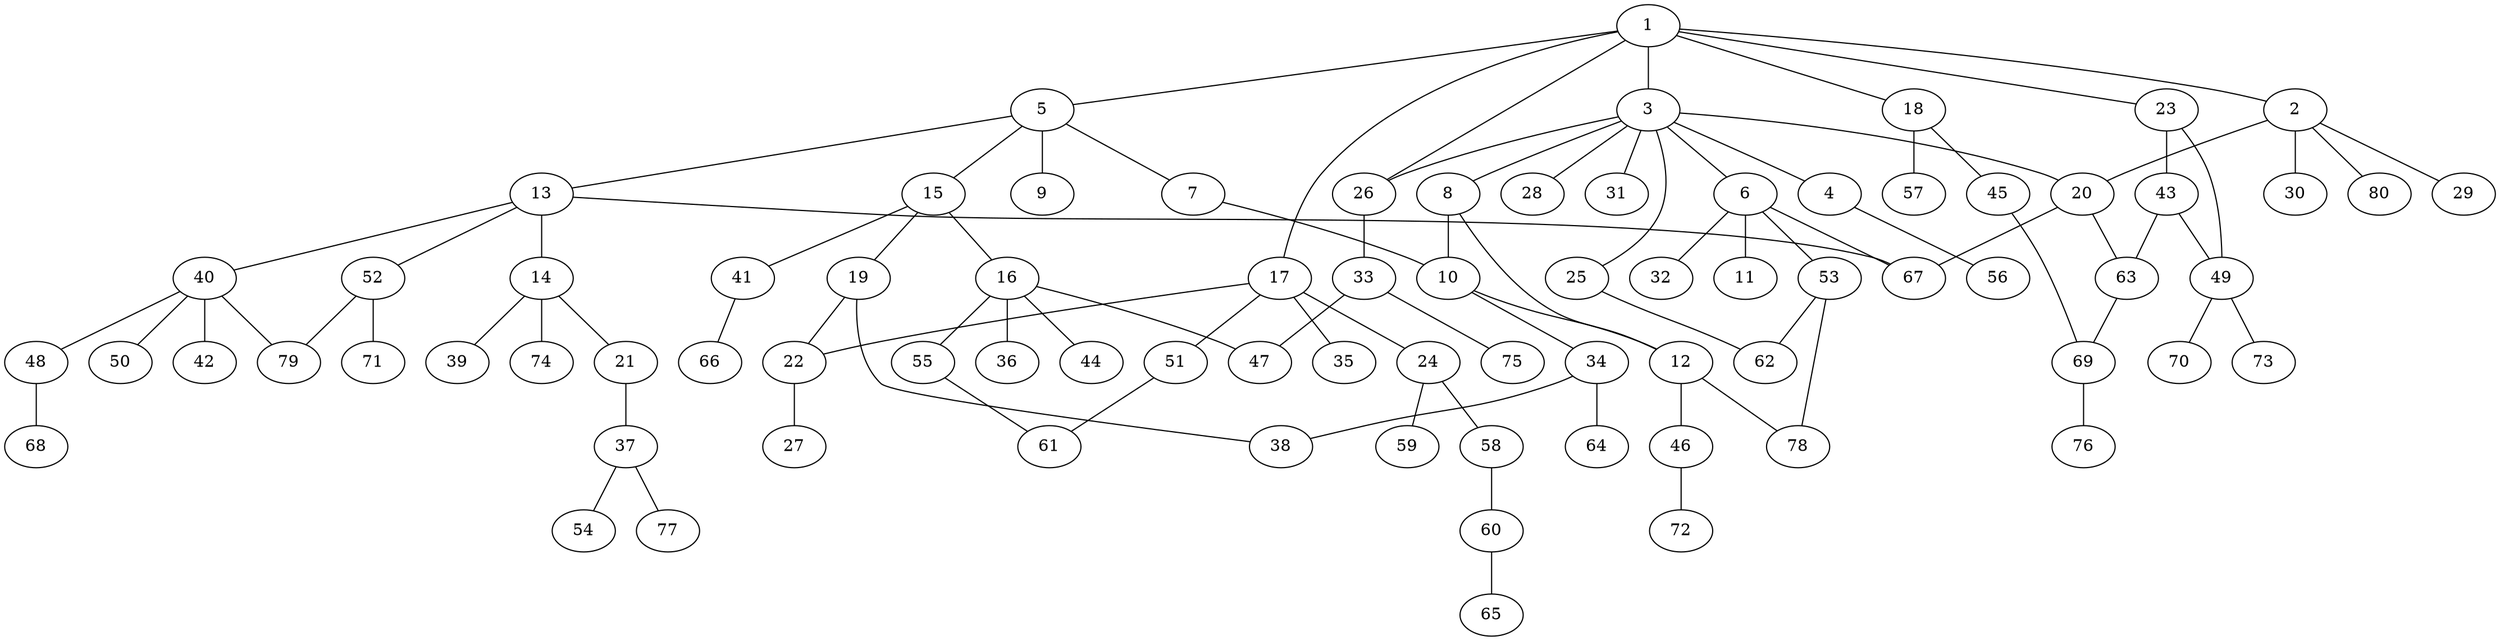graph graphname {1--2
1--3
1--5
1--17
1--18
1--23
1--26
2--20
2--29
2--30
2--80
3--4
3--6
3--8
3--20
3--25
3--26
3--28
3--31
4--56
5--7
5--9
5--13
5--15
6--11
6--32
6--53
6--67
7--10
8--10
8--12
10--12
10--34
12--46
12--78
13--14
13--40
13--52
13--67
14--21
14--39
14--74
15--16
15--19
15--41
16--36
16--44
16--47
16--55
17--22
17--24
17--35
17--51
18--45
18--57
19--22
19--38
20--63
20--67
21--37
22--27
23--43
23--49
24--58
24--59
25--62
26--33
33--47
33--75
34--38
34--64
37--54
37--77
40--42
40--48
40--50
40--79
41--66
43--49
43--63
45--69
46--72
48--68
49--70
49--73
51--61
52--71
52--79
53--62
53--78
55--61
58--60
60--65
63--69
69--76
}